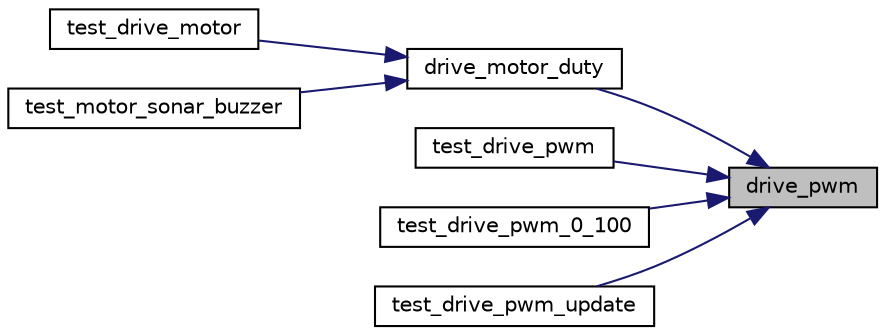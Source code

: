 digraph "drive_pwm"
{
 // LATEX_PDF_SIZE
  edge [fontname="Helvetica",fontsize="10",labelfontname="Helvetica",labelfontsize="10"];
  node [fontname="Helvetica",fontsize="10",shape=record];
  rankdir="RL";
  Node1 [label="drive_pwm",height=0.2,width=0.4,color="black", fillcolor="grey75", style="filled", fontcolor="black",tooltip="選択したPWM駆動用ポートで、Dutyを指定してPWM駆動を実施"];
  Node1 -> Node2 [dir="back",color="midnightblue",fontsize="10",style="solid",fontname="Helvetica"];
  Node2 [label="drive_motor_duty",height=0.2,width=0.4,color="black", fillcolor="white", style="filled",URL="$control__motor_8h.html#a1a88438c88976ade0c8b5de00a96d5ed",tooltip="指示されたDutyと回転の向きで、モータを駆動"];
  Node2 -> Node3 [dir="back",color="midnightblue",fontsize="10",style="solid",fontname="Helvetica"];
  Node3 [label="test_drive_motor",height=0.2,width=0.4,color="black", fillcolor="white", style="filled",URL="$test__function_8c.html#a32f1dc5f44d61c274419ca2b2382950f",tooltip=" "];
  Node2 -> Node4 [dir="back",color="midnightblue",fontsize="10",style="solid",fontname="Helvetica"];
  Node4 [label="test_motor_sonar_buzzer",height=0.2,width=0.4,color="black", fillcolor="white", style="filled",URL="$test__function_8c.html#a77da2649ba5f4f36ea1ed332d3df7d66",tooltip=" "];
  Node1 -> Node5 [dir="back",color="midnightblue",fontsize="10",style="solid",fontname="Helvetica"];
  Node5 [label="test_drive_pwm",height=0.2,width=0.4,color="black", fillcolor="white", style="filled",URL="$test__function_8c.html#a61b27eda1673047f6d9c5c9e226771c7",tooltip=" "];
  Node1 -> Node6 [dir="back",color="midnightblue",fontsize="10",style="solid",fontname="Helvetica"];
  Node6 [label="test_drive_pwm_0_100",height=0.2,width=0.4,color="black", fillcolor="white", style="filled",URL="$test__function_8c.html#a494ae3bee2ce688dc0e83c131df518a3",tooltip=" "];
  Node1 -> Node7 [dir="back",color="midnightblue",fontsize="10",style="solid",fontname="Helvetica"];
  Node7 [label="test_drive_pwm_update",height=0.2,width=0.4,color="black", fillcolor="white", style="filled",URL="$test__function_8c.html#a74260fec201e2e13984acb0082bfcafa",tooltip=" "];
}
